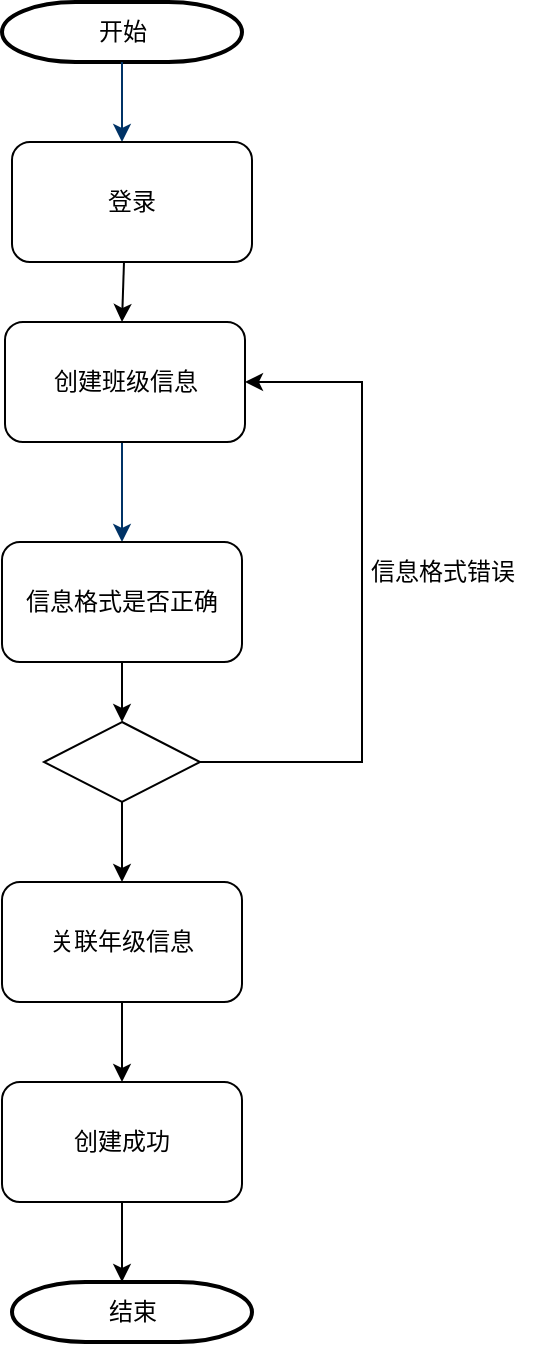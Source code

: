 <mxfile version="22.0.8" type="github">
  <diagram id="6a731a19-8d31-9384-78a2-239565b7b9f0" name="Page-1">
    <mxGraphModel dx="1050" dy="542" grid="1" gridSize="10" guides="1" tooltips="1" connect="1" arrows="1" fold="1" page="1" pageScale="1" pageWidth="1169" pageHeight="827" background="none" math="0" shadow="0">
      <root>
        <mxCell id="0" />
        <mxCell id="1" parent="0" />
        <mxCell id="2" value="开始" style="shape=mxgraph.flowchart.terminator;strokeWidth=2;gradientColor=none;gradientDirection=north;fontStyle=0;html=1;" parent="1" vertex="1">
          <mxGeometry x="260" y="60" width="120" height="30" as="geometry" />
        </mxCell>
        <mxCell id="7" style="fontStyle=1;strokeColor=#003366;strokeWidth=1;html=1;" parent="1" source="2" edge="1">
          <mxGeometry relative="1" as="geometry">
            <mxPoint x="320" y="130" as="targetPoint" />
          </mxGeometry>
        </mxCell>
        <mxCell id="8" style="fontStyle=1;strokeColor=#003366;strokeWidth=1;html=1;" parent="1" edge="1">
          <mxGeometry relative="1" as="geometry">
            <mxPoint x="320" y="250" as="sourcePoint" />
            <mxPoint x="320" y="330" as="targetPoint" />
            <Array as="points">
              <mxPoint x="320" y="230" />
            </Array>
          </mxGeometry>
        </mxCell>
        <mxCell id="wJdU_Nf6YIis5s1w9zZT-55" value="登录" style="rounded=1;whiteSpace=wrap;html=1;" parent="1" vertex="1">
          <mxGeometry x="265" y="130" width="120" height="60" as="geometry" />
        </mxCell>
        <mxCell id="wJdU_Nf6YIis5s1w9zZT-56" value="创建班级信息" style="rounded=1;whiteSpace=wrap;html=1;" parent="1" vertex="1">
          <mxGeometry x="261.5" y="220" width="120" height="60" as="geometry" />
        </mxCell>
        <mxCell id="wJdU_Nf6YIis5s1w9zZT-57" value="" style="endArrow=classic;html=1;rounded=0;" parent="1" edge="1">
          <mxGeometry width="50" height="50" relative="1" as="geometry">
            <mxPoint x="321" y="190" as="sourcePoint" />
            <mxPoint x="320" y="220" as="targetPoint" />
          </mxGeometry>
        </mxCell>
        <mxCell id="wJdU_Nf6YIis5s1w9zZT-61" value="" style="rhombus;whiteSpace=wrap;html=1;" parent="1" vertex="1">
          <mxGeometry x="281" y="420" width="78" height="40" as="geometry" />
        </mxCell>
        <mxCell id="wJdU_Nf6YIis5s1w9zZT-63" value="信息格式错误" style="text;html=1;align=center;verticalAlign=middle;resizable=0;points=[];autosize=1;strokeColor=none;fillColor=none;" parent="1" vertex="1">
          <mxGeometry x="430" y="330" width="100" height="30" as="geometry" />
        </mxCell>
        <mxCell id="wJdU_Nf6YIis5s1w9zZT-64" value="" style="endArrow=classic;html=1;rounded=0;exitX=0.5;exitY=1;exitDx=0;exitDy=0;" parent="1" source="wJdU_Nf6YIis5s1w9zZT-61" edge="1">
          <mxGeometry width="50" height="50" relative="1" as="geometry">
            <mxPoint x="512" y="460" as="sourcePoint" />
            <mxPoint x="320" y="500" as="targetPoint" />
          </mxGeometry>
        </mxCell>
        <mxCell id="wJdU_Nf6YIis5s1w9zZT-65" value="结束" style="shape=mxgraph.flowchart.terminator;strokeWidth=2;gradientColor=none;gradientDirection=north;fontStyle=0;html=1;" parent="1" vertex="1">
          <mxGeometry x="265" y="700" width="120" height="30" as="geometry" />
        </mxCell>
        <mxCell id="lrlmSxfgCF_-cjUJ0Jiy-33" value="信息格式是否正确" style="rounded=1;whiteSpace=wrap;html=1;" parent="1" vertex="1">
          <mxGeometry x="260" y="330" width="120" height="60" as="geometry" />
        </mxCell>
        <mxCell id="lrlmSxfgCF_-cjUJ0Jiy-34" value="" style="endArrow=classic;html=1;rounded=0;exitX=0.5;exitY=1;exitDx=0;exitDy=0;" parent="1" source="lrlmSxfgCF_-cjUJ0Jiy-33" edge="1">
          <mxGeometry width="50" height="50" relative="1" as="geometry">
            <mxPoint x="320" y="500" as="sourcePoint" />
            <mxPoint x="320" y="420" as="targetPoint" />
          </mxGeometry>
        </mxCell>
        <mxCell id="lrlmSxfgCF_-cjUJ0Jiy-35" value="关联年级信息" style="rounded=1;whiteSpace=wrap;html=1;" parent="1" vertex="1">
          <mxGeometry x="260" y="500" width="120" height="60" as="geometry" />
        </mxCell>
        <mxCell id="YpjsiR0Ej5Osr4Qk32iu-8" style="edgeStyle=orthogonalEdgeStyle;rounded=0;orthogonalLoop=1;jettySize=auto;html=1;exitX=0.5;exitY=1;exitDx=0;exitDy=0;" parent="1" source="lrlmSxfgCF_-cjUJ0Jiy-35" target="lrlmSxfgCF_-cjUJ0Jiy-35" edge="1">
          <mxGeometry relative="1" as="geometry" />
        </mxCell>
        <mxCell id="YpjsiR0Ej5Osr4Qk32iu-9" value="" style="endArrow=classic;html=1;rounded=0;exitX=0.5;exitY=1;exitDx=0;exitDy=0;" parent="1" source="lrlmSxfgCF_-cjUJ0Jiy-35" edge="1">
          <mxGeometry width="50" height="50" relative="1" as="geometry">
            <mxPoint x="510" y="720" as="sourcePoint" />
            <mxPoint x="320" y="600" as="targetPoint" />
          </mxGeometry>
        </mxCell>
        <mxCell id="YpjsiR0Ej5Osr4Qk32iu-14" value="创建成功" style="rounded=1;whiteSpace=wrap;html=1;" parent="1" vertex="1">
          <mxGeometry x="260" y="600" width="120" height="60" as="geometry" />
        </mxCell>
        <mxCell id="YpjsiR0Ej5Osr4Qk32iu-16" value="" style="endArrow=classic;html=1;rounded=0;exitX=0.5;exitY=1;exitDx=0;exitDy=0;" parent="1" source="YpjsiR0Ej5Osr4Qk32iu-14" edge="1">
          <mxGeometry width="50" height="50" relative="1" as="geometry">
            <mxPoint x="540" y="720" as="sourcePoint" />
            <mxPoint x="320" y="700" as="targetPoint" />
            <Array as="points">
              <mxPoint x="320" y="660" />
            </Array>
          </mxGeometry>
        </mxCell>
        <mxCell id="baKezza3G0TsTuOIl2WH-8" value="" style="endArrow=classic;html=1;rounded=0;exitX=1;exitY=0.5;exitDx=0;exitDy=0;entryX=1;entryY=0.5;entryDx=0;entryDy=0;" parent="1" source="wJdU_Nf6YIis5s1w9zZT-61" target="wJdU_Nf6YIis5s1w9zZT-56" edge="1">
          <mxGeometry width="50" height="50" relative="1" as="geometry">
            <mxPoint x="510" y="510" as="sourcePoint" />
            <mxPoint x="440" y="260" as="targetPoint" />
            <Array as="points">
              <mxPoint x="440" y="440" />
              <mxPoint x="440" y="250" />
            </Array>
          </mxGeometry>
        </mxCell>
      </root>
    </mxGraphModel>
  </diagram>
</mxfile>
